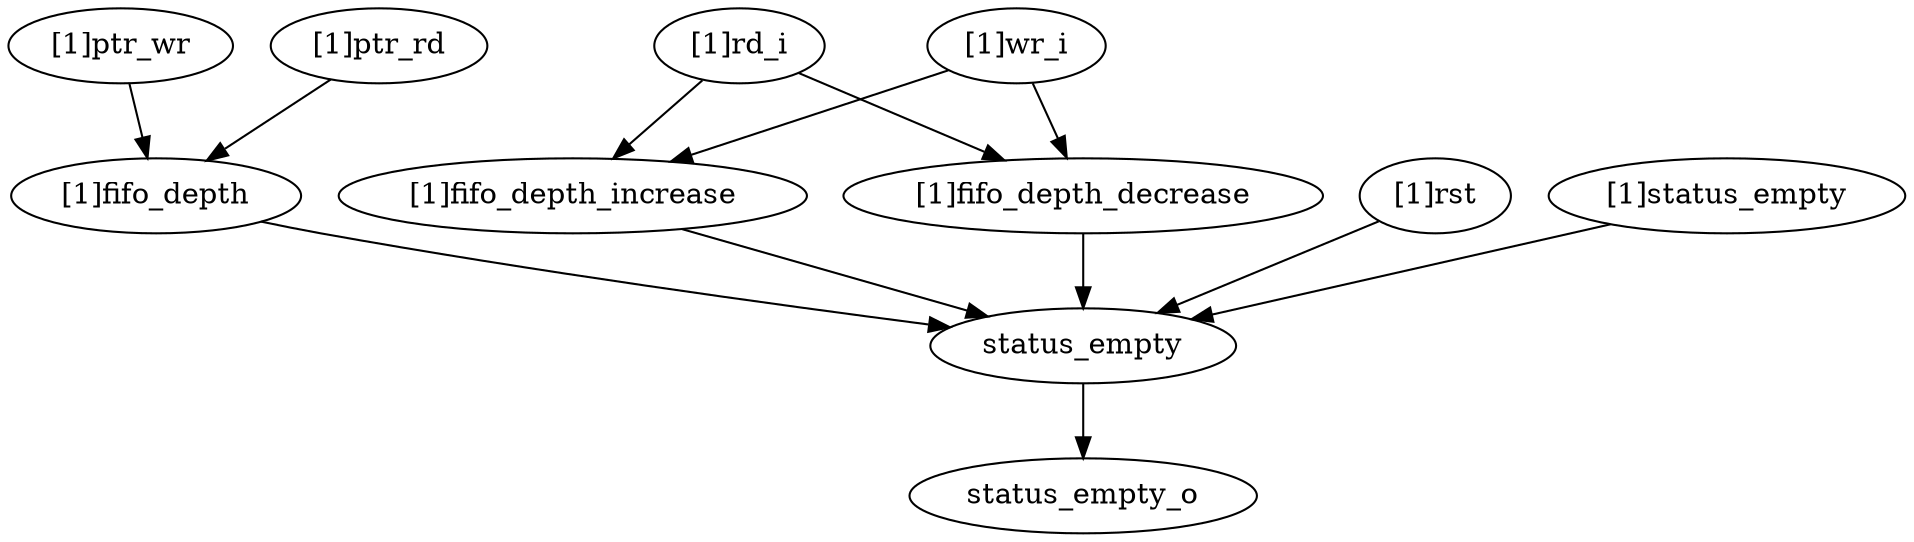 strict digraph "" {
	status_empty	 [complexity=2,
		importance=0.131477934942,
		rank=0.0657389674708];
	status_empty_o	 [complexity=0,
		importance=0.0454244935614,
		rank=0.0];
	status_empty -> status_empty_o;
	"[1]fifo_depth"	 [complexity=7,
		importance=0.452014850332,
		rank=0.0645735500475];
	"[1]fifo_depth" -> status_empty;
	"[1]fifo_depth_decrease"	 [complexity=4,
		importance=0.30805936903,
		rank=0.0770148422575];
	"[1]fifo_depth_decrease" -> status_empty;
	"[1]fifo_depth_increase"	 [complexity=5,
		importance=0.176581434088,
		rank=0.0353162868177];
	"[1]fifo_depth_increase" -> status_empty;
	"[1]rst"	 [complexity=3,
		importance=0.431252935621,
		rank=0.14375097854];
	"[1]rst" -> status_empty;
	"[1]ptr_wr"	 [complexity=13,
		importance=0.510516442702,
		rank=0.0392704955925];
	"[1]ptr_wr" -> "[1]fifo_depth";
	"[1]ptr_rd"	 [complexity=13,
		importance=0.501107057935,
		rank=0.0385466967642];
	"[1]ptr_rd" -> "[1]fifo_depth";
	"[1]rd_i"	 [complexity=8,
		importance=0.213400564885,
		rank=0.0266750706106];
	"[1]rd_i" -> "[1]fifo_depth_decrease";
	"[1]rd_i" -> "[1]fifo_depth_increase";
	"[1]wr_i"	 [complexity=8,
		importance=0.213400564885,
		rank=0.0266750706106];
	"[1]wr_i" -> "[1]fifo_depth_decrease";
	"[1]wr_i" -> "[1]fifo_depth_increase";
	"[1]status_empty"	 [complexity=5,
		importance=0.217531376322,
		rank=0.0435062752644];
	"[1]status_empty" -> status_empty;
}
